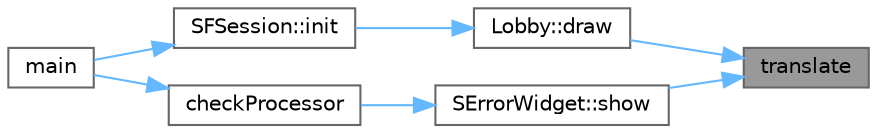 digraph "translate"
{
 // LATEX_PDF_SIZE
  bgcolor="transparent";
  edge [fontname=Helvetica,fontsize=10,labelfontname=Helvetica,labelfontsize=10];
  node [fontname=Helvetica,fontsize=10,shape=box,height=0.2,width=0.4];
  rankdir="RL";
  Node1 [id="Node000001",label="translate",height=0.2,width=0.4,color="gray40", fillcolor="grey60", style="filled", fontcolor="black",tooltip=" "];
  Node1 -> Node2 [id="edge1_Node000001_Node000002",dir="back",color="steelblue1",style="solid",tooltip=" "];
  Node2 [id="Node000002",label="Lobby::draw",height=0.2,width=0.4,color="grey40", fillcolor="white", style="filled",URL="$class_lobby.html#aee4f54bc11ec940ad70c0e6e6da56d2e",tooltip="Creates the lobby elements."];
  Node2 -> Node3 [id="edge2_Node000002_Node000003",dir="back",color="steelblue1",style="solid",tooltip=" "];
  Node3 [id="Node000003",label="SFSession::init",height=0.2,width=0.4,color="grey40", fillcolor="white", style="filled",URL="$class_s_f_session.html#a01648f5ead7a35f13e18e3e165306da0",tooltip="Ititializes the Session."];
  Node3 -> Node4 [id="edge3_Node000003_Node000004",dir="back",color="steelblue1",style="solid",tooltip=" "];
  Node4 [id="Node000004",label="main",height=0.2,width=0.4,color="grey40", fillcolor="white", style="filled",URL="$main_8cpp.html#ae66f6b31b5ad750f1fe042a706a4e3d4",tooltip=" "];
  Node1 -> Node5 [id="edge4_Node000001_Node000005",dir="back",color="steelblue1",style="solid",tooltip=" "];
  Node5 [id="Node000005",label="SErrorWidget::show",height=0.2,width=0.4,color="grey40", fillcolor="white", style="filled",URL="$class_s_error_widget.html#a406371e249d931d2680f14c035343d6c",tooltip="Shows a Error, Warning or Info Dialog."];
  Node5 -> Node6 [id="edge5_Node000005_Node000006",dir="back",color="steelblue1",style="solid",tooltip=" "];
  Node6 [id="Node000006",label="checkProcessor",height=0.2,width=0.4,color="grey40", fillcolor="white", style="filled",URL="$_configurator_8cpp.html#a85683bd8e6fc36672b4b661cd4bb3a8b",tooltip="Checks the Processor speed and opens a warning screen if too slow."];
  Node6 -> Node4 [id="edge6_Node000006_Node000004",dir="back",color="steelblue1",style="solid",tooltip=" "];
}
